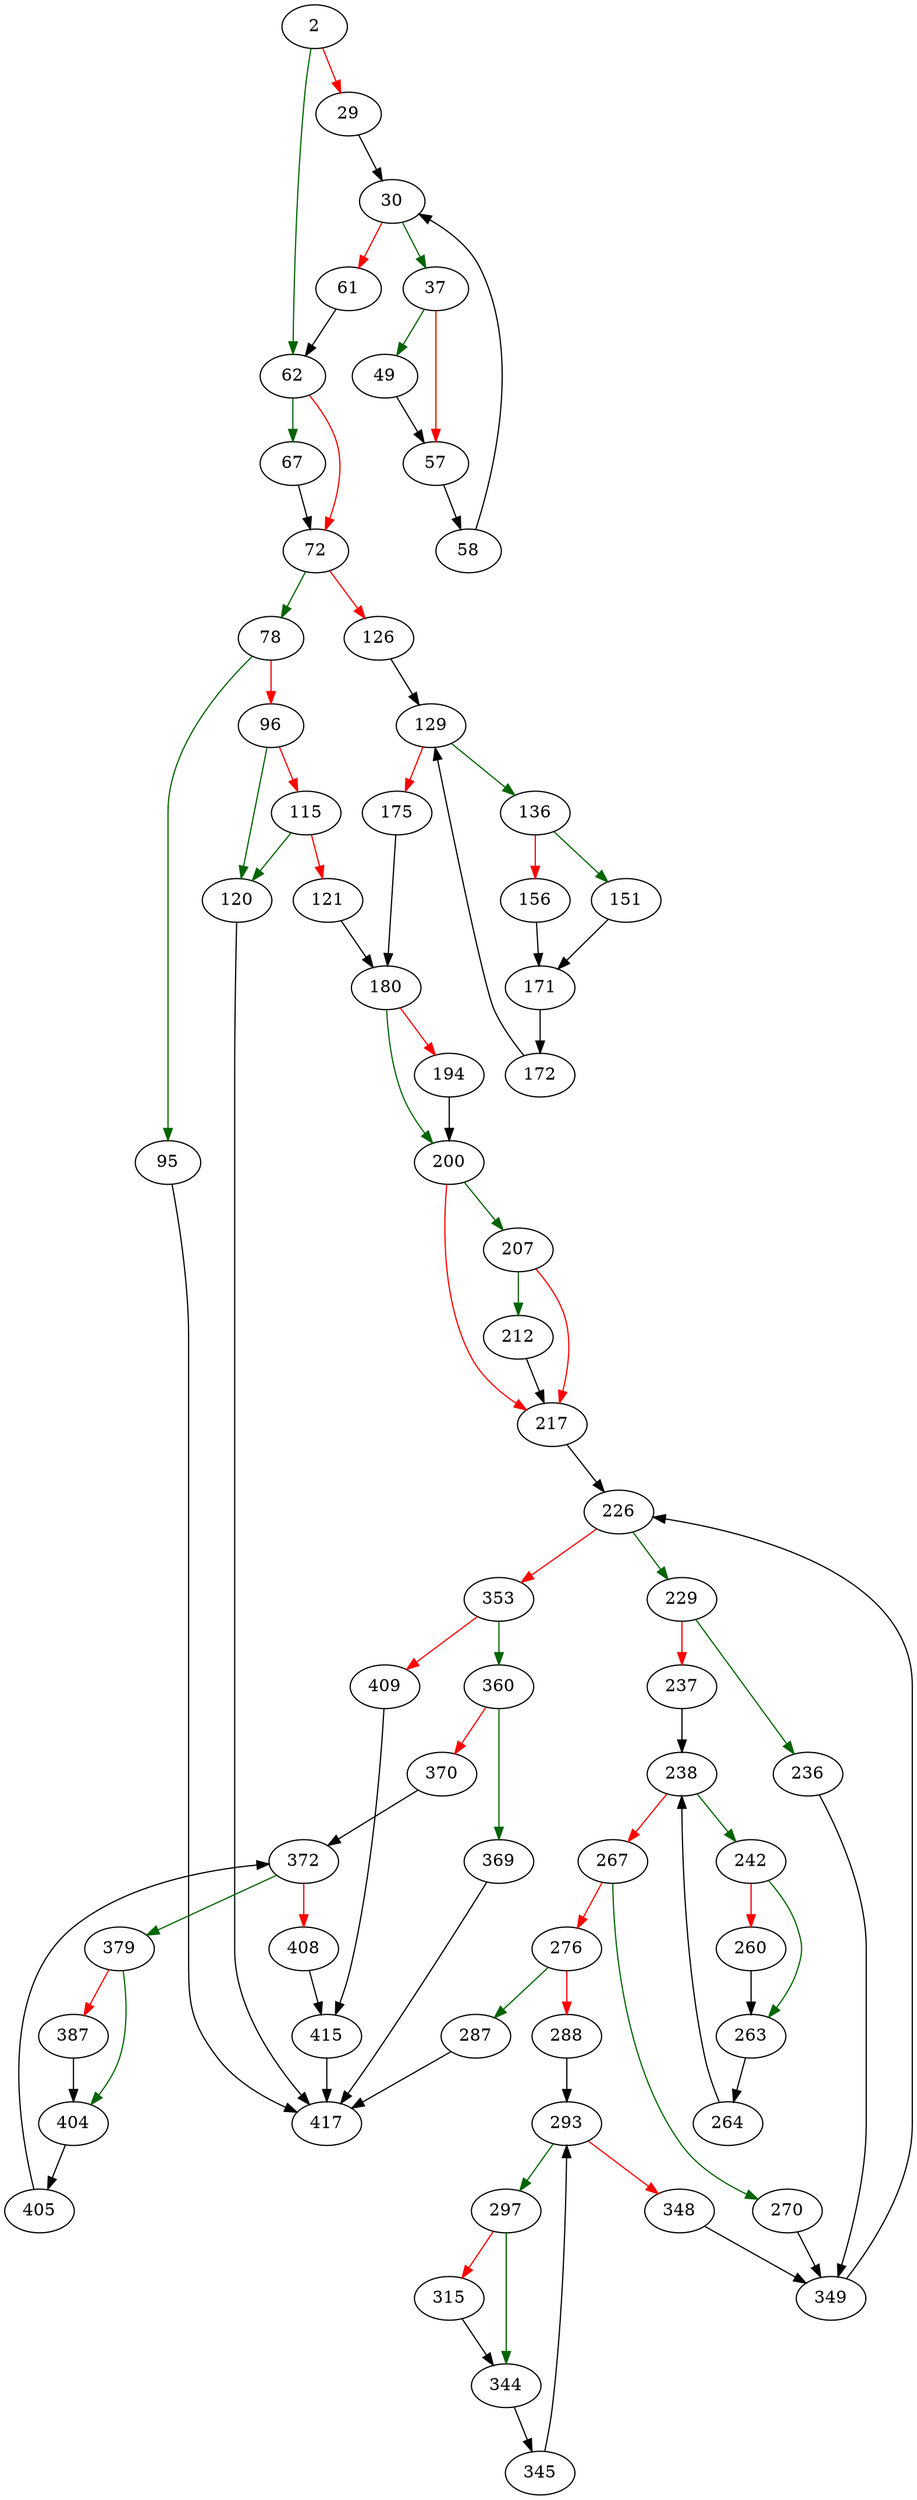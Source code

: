 strict digraph "convertToWithoutRowidTable" {
	// Node definitions.
	2 [entry=true];
	62;
	29;
	30;
	37;
	61;
	49;
	57;
	58;
	67;
	72;
	78;
	126;
	95;
	96;
	417;
	120;
	115;
	121;
	180;
	129;
	136;
	175;
	151;
	156;
	171;
	172;
	200;
	194;
	207;
	217;
	212;
	226;
	229;
	353;
	236;
	237;
	349;
	238;
	242;
	267;
	263;
	260;
	264;
	270;
	276;
	287;
	288;
	293;
	297;
	348;
	344;
	315;
	345;
	360;
	409;
	369;
	370;
	372;
	379;
	408;
	404;
	387;
	405;
	415;

	// Edge definitions.
	2 -> 62 [
		color=darkgreen
		cond=true
	];
	2 -> 29 [
		color=red
		cond=false
	];
	62 -> 67 [
		color=darkgreen
		cond=true
	];
	62 -> 72 [
		color=red
		cond=false
	];
	29 -> 30;
	30 -> 37 [
		color=darkgreen
		cond=true
	];
	30 -> 61 [
		color=red
		cond=false
	];
	37 -> 49 [
		color=darkgreen
		cond=true
	];
	37 -> 57 [
		color=red
		cond=false
	];
	61 -> 62;
	49 -> 57;
	57 -> 58;
	58 -> 30;
	67 -> 72;
	72 -> 78 [
		color=darkgreen
		cond=true
	];
	72 -> 126 [
		color=red
		cond=false
	];
	78 -> 95 [
		color=darkgreen
		cond=true
	];
	78 -> 96 [
		color=red
		cond=false
	];
	126 -> 129;
	95 -> 417;
	96 -> 120 [
		color=darkgreen
		cond=true
	];
	96 -> 115 [
		color=red
		cond=false
	];
	120 -> 417;
	115 -> 120 [
		color=darkgreen
		cond=true
	];
	115 -> 121 [
		color=red
		cond=false
	];
	121 -> 180;
	180 -> 200 [
		color=darkgreen
		cond=true
	];
	180 -> 194 [
		color=red
		cond=false
	];
	129 -> 136 [
		color=darkgreen
		cond=true
	];
	129 -> 175 [
		color=red
		cond=false
	];
	136 -> 151 [
		color=darkgreen
		cond=true
	];
	136 -> 156 [
		color=red
		cond=false
	];
	175 -> 180;
	151 -> 171;
	156 -> 171;
	171 -> 172;
	172 -> 129;
	200 -> 207 [
		color=darkgreen
		cond=true
	];
	200 -> 217 [
		color=red
		cond=false
	];
	194 -> 200;
	207 -> 217 [
		color=red
		cond=false
	];
	207 -> 212 [
		color=darkgreen
		cond=true
	];
	217 -> 226;
	212 -> 217;
	226 -> 229 [
		color=darkgreen
		cond=true
	];
	226 -> 353 [
		color=red
		cond=false
	];
	229 -> 236 [
		color=darkgreen
		cond=true
	];
	229 -> 237 [
		color=red
		cond=false
	];
	353 -> 360 [
		color=darkgreen
		cond=true
	];
	353 -> 409 [
		color=red
		cond=false
	];
	236 -> 349;
	237 -> 238;
	349 -> 226;
	238 -> 242 [
		color=darkgreen
		cond=true
	];
	238 -> 267 [
		color=red
		cond=false
	];
	242 -> 263 [
		color=darkgreen
		cond=true
	];
	242 -> 260 [
		color=red
		cond=false
	];
	267 -> 270 [
		color=darkgreen
		cond=true
	];
	267 -> 276 [
		color=red
		cond=false
	];
	263 -> 264;
	260 -> 263;
	264 -> 238;
	270 -> 349;
	276 -> 287 [
		color=darkgreen
		cond=true
	];
	276 -> 288 [
		color=red
		cond=false
	];
	287 -> 417;
	288 -> 293;
	293 -> 297 [
		color=darkgreen
		cond=true
	];
	293 -> 348 [
		color=red
		cond=false
	];
	297 -> 344 [
		color=darkgreen
		cond=true
	];
	297 -> 315 [
		color=red
		cond=false
	];
	348 -> 349;
	344 -> 345;
	315 -> 344;
	345 -> 293;
	360 -> 369 [
		color=darkgreen
		cond=true
	];
	360 -> 370 [
		color=red
		cond=false
	];
	409 -> 415;
	369 -> 417;
	370 -> 372;
	372 -> 379 [
		color=darkgreen
		cond=true
	];
	372 -> 408 [
		color=red
		cond=false
	];
	379 -> 404 [
		color=darkgreen
		cond=true
	];
	379 -> 387 [
		color=red
		cond=false
	];
	408 -> 415;
	404 -> 405;
	387 -> 404;
	405 -> 372;
	415 -> 417;
}